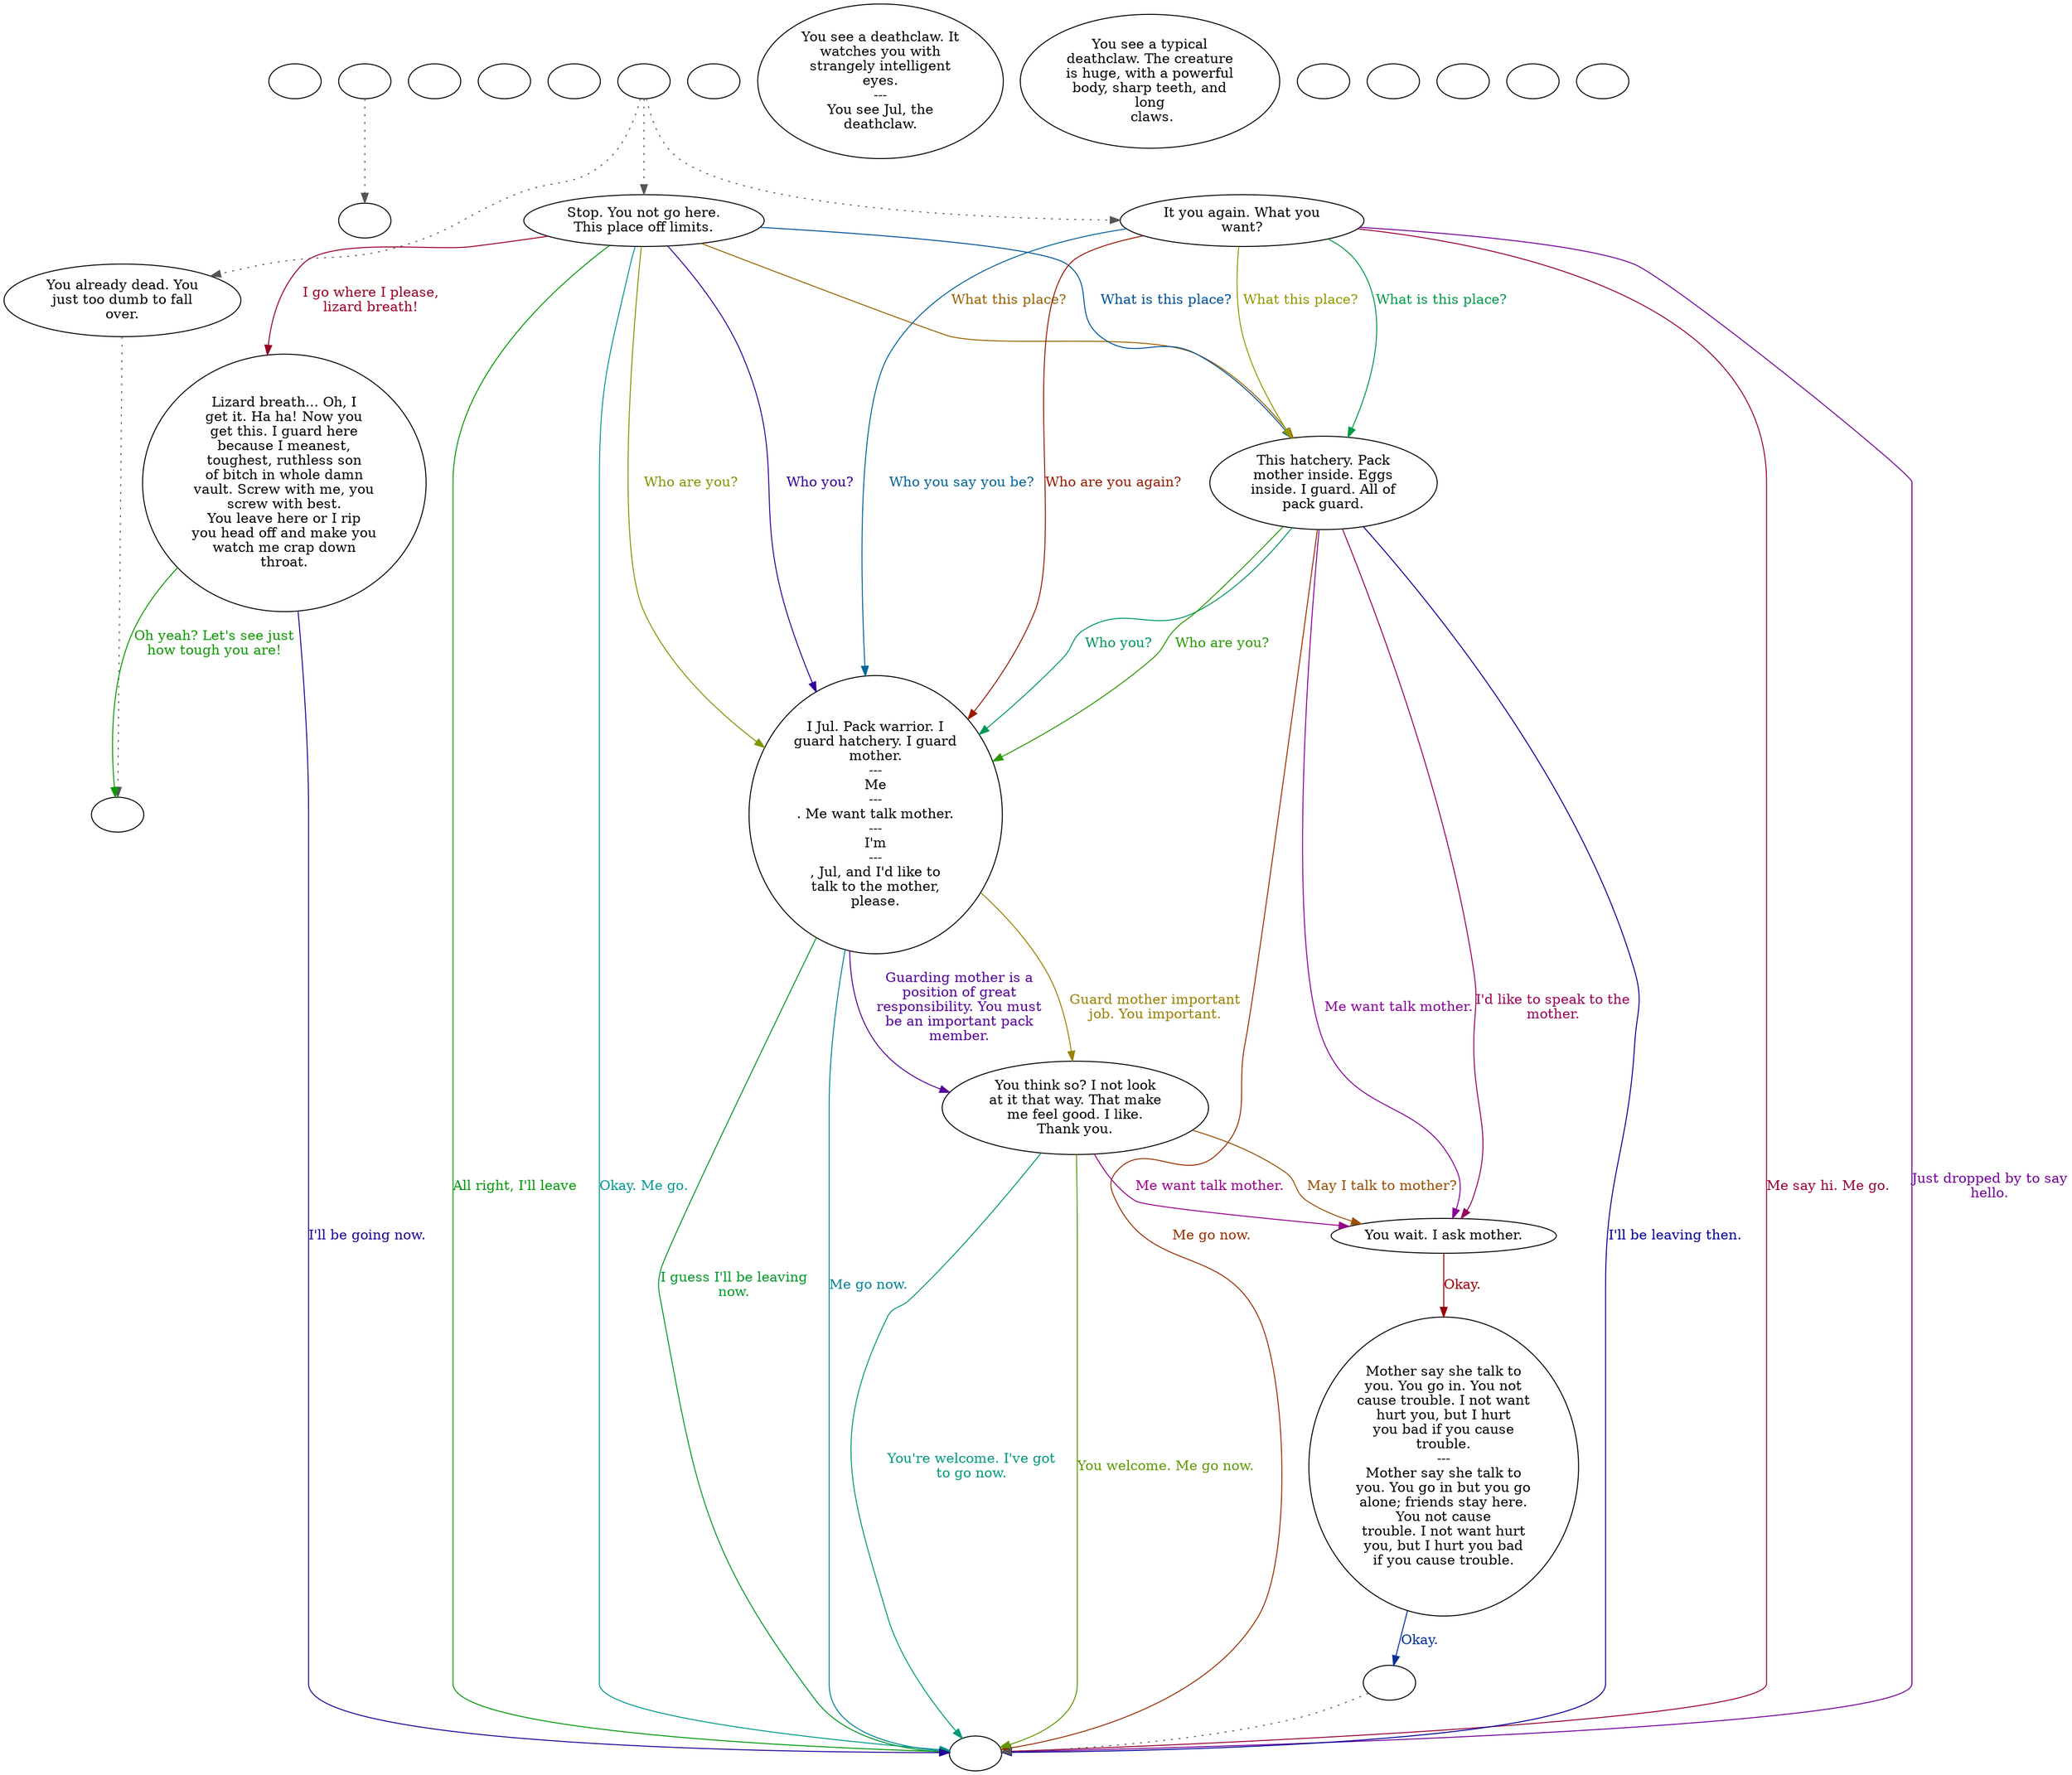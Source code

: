 digraph ocjul {
  "checkPartyMembersNearDoor" [style=filled       fillcolor="#FFFFFF"       color="#000000"]
  "checkPartyMembersNearDoor" [label=""]
  "old_pickup_p_proc" [style=filled       fillcolor="#FFFFFF"       color="#000000"]
  "old_pickup_p_proc" [label=""]
  "pickup_p_proc" [style=filled       fillcolor="#FFFFFF"       color="#000000"]
  "pickup_p_proc" -> "old_pickup_p_proc" [style=dotted color="#555555"]
  "pickup_p_proc" [label=""]
  "getTimeBit" [style=filled       fillcolor="#FFFFFF"       color="#000000"]
  "getTimeBit" [label=""]
  "start" [style=filled       fillcolor="#FFFFFF"       color="#000000"]
  "start" [label=""]
  "critter_p_proc" [style=filled       fillcolor="#FFFFFF"       color="#000000"]
  "critter_p_proc" [label=""]
  "talk_p_proc" [style=filled       fillcolor="#FFFFFF"       color="#000000"]
  "talk_p_proc" -> "Node009" [style=dotted color="#555555"]
  "talk_p_proc" -> "Node001" [style=dotted color="#555555"]
  "talk_p_proc" -> "Node008" [style=dotted color="#555555"]
  "talk_p_proc" [label=""]
  "destroy_p_proc" [style=filled       fillcolor="#FFFFFF"       color="#000000"]
  "destroy_p_proc" [label=""]
  "look_at_p_proc" [style=filled       fillcolor="#FFFFFF"       color="#000000"]
  "look_at_p_proc" [label="You see a deathclaw. It\nwatches you with\nstrangely intelligent\neyes.\n---\nYou see Jul, the\ndeathclaw."]
  "description_p_proc" [style=filled       fillcolor="#FFFFFF"       color="#000000"]
  "description_p_proc" [label="You see a typical\ndeathclaw. The creature\nis huge, with a powerful\nbody, sharp teeth, and\nlong\n claws."]
  "use_skill_on_p_proc" [style=filled       fillcolor="#FFFFFF"       color="#000000"]
  "use_skill_on_p_proc" [label=""]
  "damage_p_proc" [style=filled       fillcolor="#FFFFFF"       color="#000000"]
  "damage_p_proc" [label=""]
  "map_enter_p_proc" [style=filled       fillcolor="#FFFFFF"       color="#000000"]
  "map_enter_p_proc" [label=""]
  "push_p_proc" [style=filled       fillcolor="#FFFFFF"       color="#000000"]
  "push_p_proc" [label=""]
  "timed_event_p_proc" [style=filled       fillcolor="#FFFFFF"       color="#000000"]
  "timed_event_p_proc" [label=""]
  "Node998" [style=filled       fillcolor="#FFFFFF"       color="#000000"]
  "Node998" [label=""]
  "Node999" [style=filled       fillcolor="#FFFFFF"       color="#000000"]
  "Node999" [label=""]
  "Node001" [style=filled       fillcolor="#FFFFFF"       color="#000000"]
  "Node001" [label="Stop. You not go here.\nThis place off limits."]
  "Node001" -> "Node999" [label="Okay. Me go." color="#00998F" fontcolor="#00998F"]
  "Node001" -> "Node002" [label="What this place?" color="#996200" fontcolor="#996200"]
  "Node001" -> "Node003" [label="Who you?" color="#350099" fontcolor="#350099"]
  "Node001" -> "Node999" [label="All right, I'll leave" color="#009909" fontcolor="#009909"]
  "Node001" -> "Node007" [label="I go where I please,\nlizard breath!" color="#990024" fontcolor="#990024"]
  "Node001" -> "Node002" [label="What is this place?" color="#005199" fontcolor="#005199"]
  "Node001" -> "Node003" [label="Who are you?" color="#7D9900" fontcolor="#7D9900"]
  "Node002" [style=filled       fillcolor="#FFFFFF"       color="#000000"]
  "Node002" [label="This hatchery. Pack\nmother inside. Eggs\ninside. I guard. All of\npack guard."]
  "Node002" -> "Node004" [label="Me want talk mother." color="#880099" fontcolor="#880099"]
  "Node002" -> "Node003" [label="Who you?" color="#00995B" fontcolor="#00995B"]
  "Node002" -> "Node999" [label="Me go now." color="#992F00" fontcolor="#992F00"]
  "Node002" -> "Node999" [label="I'll be leaving then." color="#020099" fontcolor="#020099"]
  "Node002" -> "Node003" [label="Who are you?" color="#2B9900" fontcolor="#2B9900"]
  "Node002" -> "Node004" [label="I'd like to speak to the\nmother." color="#990057" fontcolor="#990057"]
  "Node003" [style=filled       fillcolor="#FFFFFF"       color="#000000"]
  "Node003" [label="I Jul. Pack warrior. I\nguard hatchery. I guard\nmother.\n---\nMe\n---\n. Me want talk mother.\n---\nI'm\n---\n, Jul, and I'd like to\ntalk to the mother,\nplease."]
  "Node003" -> "Node999" [label="Me go now." color="#008499" fontcolor="#008499"]
  "Node003" -> "Node006" [label="Guard mother important\njob. You important." color="#998100" fontcolor="#998100"]
  "Node003" -> "Node006" [label="Guarding mother is a\nposition of great\nresponsibility. You must\nbe an important pack\nmember." color="#550099" fontcolor="#550099"]
  "Node003" -> "Node999" [label="I guess I'll be leaving\nnow." color="#009928" fontcolor="#009928"]
  "Node004" [style=filled       fillcolor="#FFFFFF"       color="#000000"]
  "Node004" [label="You wait. I ask mother."]
  "Node004" -> "Node005" [label="Okay." color="#990004" fontcolor="#990004"]
  "Node005" [style=filled       fillcolor="#FFFFFF"       color="#000000"]
  "Node005" [label="Mother say she talk to\nyou. You go in. You not\ncause trouble. I not want\nhurt you, but I hurt\nyou bad if you cause\ntrouble.\n---\nMother say she talk to\nyou. You go in but you go\nalone; friends stay here.\nYou not cause\ntrouble. I not want hurt\nyou, but I hurt you bad\nif you cause trouble."]
  "Node005" -> "nodeTrans" [label="Okay." color="#003199" fontcolor="#003199"]
  "Node006" [style=filled       fillcolor="#FFFFFF"       color="#000000"]
  "Node006" [label="You think so? I not look\nat it that way. That make\nme feel good. I like.\nThank you."]
  "Node006" -> "Node999" [label="You welcome. Me go now." color="#5E9900" fontcolor="#5E9900"]
  "Node006" -> "Node004" [label="Me want talk mother." color="#99008A" fontcolor="#99008A"]
  "Node006" -> "Node999" [label="You're welcome. I've got\nto go now." color="#00997B" fontcolor="#00997B"]
  "Node006" -> "Node004" [label="May I talk to mother?" color="#994E00" fontcolor="#994E00"]
  "Node007" [style=filled       fillcolor="#FFFFFF"       color="#000000"]
  "Node007" [label="Lizard breath... Oh, I\nget it. Ha ha! Now you\nget this. I guard here\nbecause I meanest,\ntoughest, ruthless son\nof bitch in whole damn\nvault. Screw with me, you\nscrew with best.\nYou leave here or I rip\nyou head off and make you\nwatch me crap down\nthroat."]
  "Node007" -> "Node999" [label="I'll be going now." color="#220099" fontcolor="#220099"]
  "Node007" -> "Node998" [label="Oh yeah? Let's see just\nhow tough you are!" color="#0B9900" fontcolor="#0B9900"]
  "Node008" [style=filled       fillcolor="#FFFFFF"       color="#000000"]
  "Node008" [label="It you again. What you\nwant?"]
  "Node008" -> "Node999" [label="Me say hi. Me go." color="#990038" fontcolor="#990038"]
  "Node008" -> "Node003" [label="Who you say you be?" color="#006499" fontcolor="#006499"]
  "Node008" -> "Node002" [label="What this place?" color="#919900" fontcolor="#919900"]
  "Node008" -> "Node999" [label="Just dropped by to say\nhello." color="#740099" fontcolor="#740099"]
  "Node008" -> "Node002" [label="What is this place?" color="#009948" fontcolor="#009948"]
  "Node008" -> "Node003" [label="Who are you again?" color="#991B00" fontcolor="#991B00"]
  "Node009" [style=filled       fillcolor="#FFFFFF"       color="#000000"]
  "Node009" -> "Node998" [style=dotted color="#555555"]
  "Node009" [label="You already dead. You\njust too dumb to fall\nover."]
  "nodeTrans" [style=filled       fillcolor="#FFFFFF"       color="#000000"]
  "nodeTrans" -> "Node999" [style=dotted color="#555555"]
  "nodeTrans" [label=""]
}